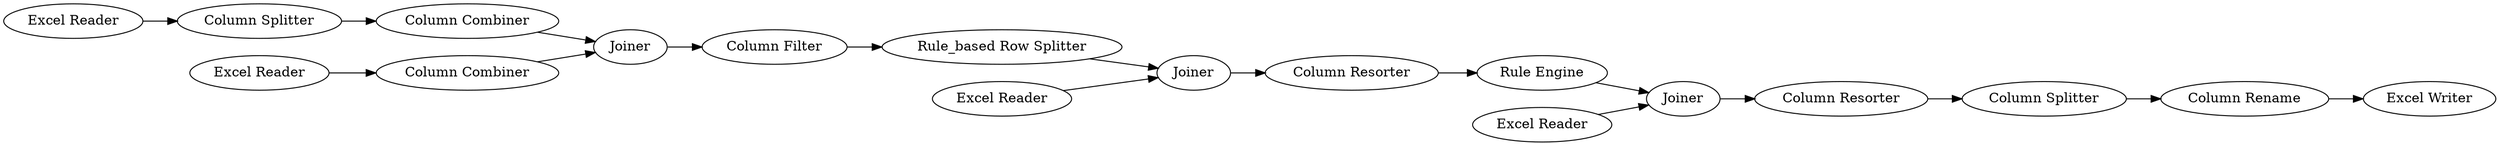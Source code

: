 digraph {
	"1175103366633392614_18" [label="Column Splitter"]
	"1175103366633392614_5" [label="Column Combiner"]
	"1175103366633392614_11" [label="Rule_based Row Splitter"]
	"1175103366633392614_7" [label="Column Filter"]
	"1175103366633392614_12" [label="Excel Reader"]
	"1175103366633392614_1" [label="Excel Reader"]
	"1175103366633392614_13" [label=Joiner]
	"1175103366633392614_3" [label="Excel Reader"]
	"1175103366633392614_6" [label="Column Combiner"]
	"1175103366633392614_19" [label="Excel Writer"]
	"1175103366633392614_16" [label=Joiner]
	"1175103366633392614_2" [label="Column Splitter"]
	"1175103366633392614_20" [label="Rule Engine"]
	"1175103366633392614_4" [label=Joiner]
	"1175103366633392614_17" [label="Column Resorter"]
	"1175103366633392614_15" [label="Excel Reader"]
	"1175103366633392614_21" [label="Column Rename"]
	"1175103366633392614_14" [label="Column Resorter"]
	"1175103366633392614_6" -> "1175103366633392614_4"
	"1175103366633392614_20" -> "1175103366633392614_16"
	"1175103366633392614_2" -> "1175103366633392614_5"
	"1175103366633392614_16" -> "1175103366633392614_17"
	"1175103366633392614_12" -> "1175103366633392614_13"
	"1175103366633392614_7" -> "1175103366633392614_11"
	"1175103366633392614_5" -> "1175103366633392614_4"
	"1175103366633392614_21" -> "1175103366633392614_19"
	"1175103366633392614_11" -> "1175103366633392614_13"
	"1175103366633392614_14" -> "1175103366633392614_20"
	"1175103366633392614_3" -> "1175103366633392614_6"
	"1175103366633392614_15" -> "1175103366633392614_16"
	"1175103366633392614_17" -> "1175103366633392614_18"
	"1175103366633392614_18" -> "1175103366633392614_21"
	"1175103366633392614_1" -> "1175103366633392614_2"
	"1175103366633392614_13" -> "1175103366633392614_14"
	"1175103366633392614_4" -> "1175103366633392614_7"
	rankdir=LR
}
